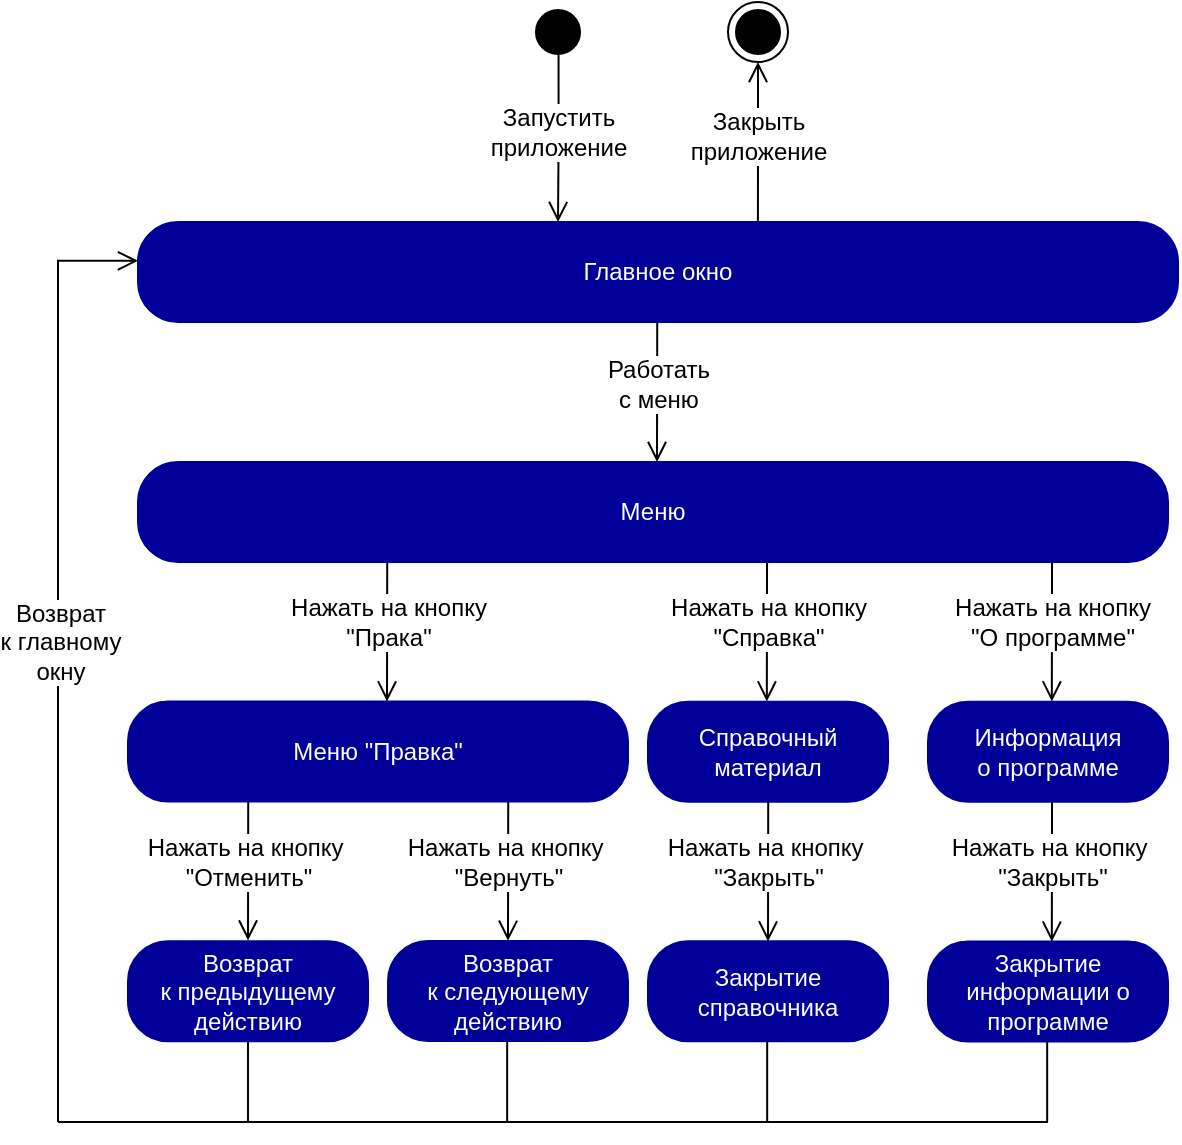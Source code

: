 <mxfile version="17.2.1" type="device"><diagram id="etlDYVYETBeBH645nl2H" name="Page-1"><mxGraphModel dx="-1512" dy="660" grid="1" gridSize="10" guides="1" tooltips="1" connect="1" arrows="1" fold="1" page="1" pageScale="1" pageWidth="850" pageHeight="1100" math="0" shadow="0"><root><mxCell id="0"/><mxCell id="1" parent="0"/><mxCell id="psjXjGhAPFQ-x1jHjVS4-109" value="Меню &quot;Правка&quot;" style="rounded=1;whiteSpace=wrap;html=1;arcSize=40;fontColor=#FFFFFF;fillColor=#000099;strokeColor=#000099;" parent="1" vertex="1"><mxGeometry x="2730" y="699.7" width="250" height="50" as="geometry"/></mxCell><mxCell id="psjXjGhAPFQ-x1jHjVS4-110" value="" style="edgeStyle=orthogonalEdgeStyle;html=1;verticalAlign=bottom;endArrow=open;endSize=8;strokeColor=#000000;rounded=0;fontSize=10;exitX=0.097;exitY=1.006;exitDx=0;exitDy=0;exitPerimeter=0;entryX=0.154;entryY=0;entryDx=0;entryDy=0;entryPerimeter=0;" parent="1" edge="1"><mxGeometry relative="1" as="geometry"><mxPoint x="2859.503" y="699.7" as="targetPoint"/><mxPoint x="2859.61" y="630" as="sourcePoint"/><Array as="points"><mxPoint x="2859.44" y="639.7"/></Array></mxGeometry></mxCell><mxCell id="psjXjGhAPFQ-x1jHjVS4-111" value="Нажать на кнопку&lt;br&gt;&quot;Прака&quot;" style="edgeLabel;html=1;align=center;verticalAlign=middle;resizable=0;points=[];fontSize=12;labelBackgroundColor=default;" parent="psjXjGhAPFQ-x1jHjVS4-110" vertex="1" connectable="0"><mxGeometry x="-0.252" y="2" relative="1" as="geometry"><mxPoint x="-2" y="4" as="offset"/></mxGeometry></mxCell><mxCell id="psjXjGhAPFQ-x1jHjVS4-112" value="" style="edgeStyle=orthogonalEdgeStyle;html=1;verticalAlign=bottom;endArrow=open;endSize=8;strokeColor=#000000;rounded=0;fontSize=10;exitX=0.097;exitY=1.006;exitDx=0;exitDy=0;exitPerimeter=0;entryX=0.154;entryY=0;entryDx=0;entryDy=0;entryPerimeter=0;" parent="1" edge="1"><mxGeometry relative="1" as="geometry"><mxPoint x="2790.003" y="819.22" as="targetPoint"/><mxPoint x="2790.11" y="749.52" as="sourcePoint"/><Array as="points"><mxPoint x="2789.94" y="759.22"/></Array></mxGeometry></mxCell><mxCell id="psjXjGhAPFQ-x1jHjVS4-113" value="Нажать на кнопку&amp;nbsp;&lt;br&gt;&quot;Отменить&quot;" style="edgeLabel;html=1;align=center;verticalAlign=middle;resizable=0;points=[];fontSize=12;labelBackgroundColor=default;" parent="psjXjGhAPFQ-x1jHjVS4-112" vertex="1" connectable="0"><mxGeometry x="-0.252" y="2" relative="1" as="geometry"><mxPoint x="-2" y="4" as="offset"/></mxGeometry></mxCell><mxCell id="psjXjGhAPFQ-x1jHjVS4-114" value="" style="edgeStyle=orthogonalEdgeStyle;html=1;verticalAlign=bottom;endArrow=open;endSize=8;strokeColor=#000000;rounded=0;fontSize=10;exitX=0.097;exitY=1.006;exitDx=0;exitDy=0;exitPerimeter=0;entryX=0.154;entryY=0;entryDx=0;entryDy=0;entryPerimeter=0;" parent="1" edge="1"><mxGeometry relative="1" as="geometry"><mxPoint x="2920.003" y="819.4" as="targetPoint"/><mxPoint x="2920.11" y="749.7" as="sourcePoint"/><Array as="points"><mxPoint x="2919.94" y="759.4"/></Array></mxGeometry></mxCell><mxCell id="psjXjGhAPFQ-x1jHjVS4-115" value="Нажать на кнопку&amp;nbsp;&lt;br&gt;&quot;Вернуть&quot;" style="edgeLabel;html=1;align=center;verticalAlign=middle;resizable=0;points=[];fontSize=12;labelBackgroundColor=default;" parent="psjXjGhAPFQ-x1jHjVS4-114" vertex="1" connectable="0"><mxGeometry x="-0.252" y="2" relative="1" as="geometry"><mxPoint x="-2" y="4" as="offset"/></mxGeometry></mxCell><mxCell id="psjXjGhAPFQ-x1jHjVS4-116" value="Возврат &lt;br&gt;к предыдущему&lt;br&gt;действию" style="rounded=1;whiteSpace=wrap;html=1;arcSize=40;fontColor=#FFFFFF;fillColor=#000099;strokeColor=#000099;" parent="1" vertex="1"><mxGeometry x="2730" y="819.61" width="120" height="50" as="geometry"/></mxCell><mxCell id="psjXjGhAPFQ-x1jHjVS4-117" value="Возврат &lt;br&gt;к следующему&lt;br&gt;действию" style="rounded=1;whiteSpace=wrap;html=1;arcSize=40;fontColor=#FFFFFF;fillColor=#000099;strokeColor=#000099;" parent="1" vertex="1"><mxGeometry x="2860" y="819.52" width="120" height="50" as="geometry"/></mxCell><mxCell id="psjXjGhAPFQ-x1jHjVS4-125" value="" style="edgeStyle=orthogonalEdgeStyle;html=1;verticalAlign=bottom;endArrow=open;endSize=8;strokeColor=#000000;rounded=0;fontSize=10;exitX=0.097;exitY=1.006;exitDx=0;exitDy=0;exitPerimeter=0;entryX=0.154;entryY=0;entryDx=0;entryDy=0;entryPerimeter=0;" parent="1" edge="1"><mxGeometry relative="1" as="geometry"><mxPoint x="3049.413" y="699.7" as="targetPoint"/><mxPoint x="3049.52" y="630.0" as="sourcePoint"/><Array as="points"><mxPoint x="3049.35" y="639.7"/></Array></mxGeometry></mxCell><mxCell id="psjXjGhAPFQ-x1jHjVS4-126" value="Нажать на кнопку&lt;br&gt;&quot;Справка&quot;" style="edgeLabel;html=1;align=center;verticalAlign=middle;resizable=0;points=[];fontSize=12;labelBackgroundColor=default;" parent="psjXjGhAPFQ-x1jHjVS4-125" vertex="1" connectable="0"><mxGeometry x="-0.252" y="2" relative="1" as="geometry"><mxPoint x="-2" y="4" as="offset"/></mxGeometry></mxCell><mxCell id="psjXjGhAPFQ-x1jHjVS4-129" value="Справочный &lt;br&gt;материал" style="rounded=1;whiteSpace=wrap;html=1;arcSize=40;fontColor=#FFFFFF;fillColor=#000099;strokeColor=#000099;" parent="1" vertex="1"><mxGeometry x="2990" y="699.82" width="120" height="50" as="geometry"/></mxCell><mxCell id="psjXjGhAPFQ-x1jHjVS4-130" value="" style="edgeStyle=orthogonalEdgeStyle;html=1;verticalAlign=bottom;endArrow=open;endSize=8;strokeColor=#000000;rounded=0;fontSize=10;exitX=0.097;exitY=1.006;exitDx=0;exitDy=0;exitPerimeter=0;entryX=0.154;entryY=0;entryDx=0;entryDy=0;entryPerimeter=0;" parent="1" edge="1"><mxGeometry relative="1" as="geometry"><mxPoint x="3050.003" y="819.7" as="targetPoint"/><mxPoint x="3050.11" y="750.0" as="sourcePoint"/><Array as="points"><mxPoint x="3049.94" y="759.7"/></Array></mxGeometry></mxCell><mxCell id="psjXjGhAPFQ-x1jHjVS4-131" value="Нажать на кнопку&amp;nbsp;&lt;br&gt;&quot;Закрыть&quot;" style="edgeLabel;html=1;align=center;verticalAlign=middle;resizable=0;points=[];fontSize=12;labelBackgroundColor=default;" parent="psjXjGhAPFQ-x1jHjVS4-130" vertex="1" connectable="0"><mxGeometry x="-0.252" y="2" relative="1" as="geometry"><mxPoint x="-2" y="4" as="offset"/></mxGeometry></mxCell><mxCell id="psjXjGhAPFQ-x1jHjVS4-132" value="Закрытие справочника" style="rounded=1;whiteSpace=wrap;html=1;arcSize=40;fontColor=#FFFFFF;fillColor=#000099;strokeColor=#000099;" parent="1" vertex="1"><mxGeometry x="2990" y="819.61" width="120" height="50" as="geometry"/></mxCell><mxCell id="psjXjGhAPFQ-x1jHjVS4-135" value="" style="edgeStyle=orthogonalEdgeStyle;html=1;verticalAlign=bottom;endArrow=open;endSize=8;strokeColor=#000000;rounded=0;fontSize=10;exitX=0.097;exitY=1.006;exitDx=0;exitDy=0;exitPerimeter=0;entryX=0.154;entryY=0;entryDx=0;entryDy=0;entryPerimeter=0;" parent="1" edge="1"><mxGeometry relative="1" as="geometry"><mxPoint x="3191.913" y="699.7" as="targetPoint"/><mxPoint x="3192.02" y="630.0" as="sourcePoint"/><Array as="points"><mxPoint x="3191.85" y="639.7"/></Array></mxGeometry></mxCell><mxCell id="psjXjGhAPFQ-x1jHjVS4-136" value="Нажать на кнопку&lt;br&gt;&quot;О программе&quot;" style="edgeLabel;html=1;align=center;verticalAlign=middle;resizable=0;points=[];fontSize=12;labelBackgroundColor=default;" parent="psjXjGhAPFQ-x1jHjVS4-135" vertex="1" connectable="0"><mxGeometry x="-0.252" y="2" relative="1" as="geometry"><mxPoint x="-2" y="4" as="offset"/></mxGeometry></mxCell><mxCell id="psjXjGhAPFQ-x1jHjVS4-137" value="Информация &lt;br&gt;о программе" style="rounded=1;whiteSpace=wrap;html=1;arcSize=40;fontColor=#FFFFFF;fillColor=#000099;strokeColor=#000099;" parent="1" vertex="1"><mxGeometry x="3130" y="699.82" width="120" height="50" as="geometry"/></mxCell><mxCell id="psjXjGhAPFQ-x1jHjVS4-138" value="" style="edgeStyle=orthogonalEdgeStyle;html=1;verticalAlign=bottom;endArrow=open;endSize=8;strokeColor=#000000;rounded=0;fontSize=10;exitX=0.097;exitY=1.006;exitDx=0;exitDy=0;exitPerimeter=0;entryX=0.154;entryY=0;entryDx=0;entryDy=0;entryPerimeter=0;" parent="1" edge="1"><mxGeometry relative="1" as="geometry"><mxPoint x="3191.913" y="819.82" as="targetPoint"/><mxPoint x="3192.02" y="750.12" as="sourcePoint"/><Array as="points"><mxPoint x="3191.85" y="759.82"/></Array></mxGeometry></mxCell><mxCell id="psjXjGhAPFQ-x1jHjVS4-139" value="Нажать на кнопку&amp;nbsp;&lt;br&gt;&quot;Закрыть&quot;" style="edgeLabel;html=1;align=center;verticalAlign=middle;resizable=0;points=[];fontSize=12;labelBackgroundColor=default;" parent="psjXjGhAPFQ-x1jHjVS4-138" vertex="1" connectable="0"><mxGeometry x="-0.252" y="2" relative="1" as="geometry"><mxPoint x="-2" y="4" as="offset"/></mxGeometry></mxCell><mxCell id="psjXjGhAPFQ-x1jHjVS4-140" value="Закрытие информации о программе" style="rounded=1;whiteSpace=wrap;html=1;arcSize=40;fontColor=#FFFFFF;fillColor=#000099;strokeColor=#000099;" parent="1" vertex="1"><mxGeometry x="3130" y="819.73" width="120" height="50" as="geometry"/></mxCell><mxCell id="-GEyt0fameAs3THqMVIB-1" value="&lt;span&gt;Главное окно&lt;/span&gt;" style="rounded=1;whiteSpace=wrap;html=1;arcSize=40;fontColor=#FFFFFF;fillColor=#000099;strokeColor=#000099;" parent="1" vertex="1"><mxGeometry x="2735" y="460" width="520" height="50" as="geometry"/></mxCell><mxCell id="l2hgIxDCqRnEw6dvZzFc-1" value="" style="ellipse;html=1;shape=startState;fillColor=#000000;strokeColor=#000000;fontColor=#000099;" parent="1" vertex="1"><mxGeometry x="2930" y="350" width="30" height="30" as="geometry"/></mxCell><mxCell id="l2hgIxDCqRnEw6dvZzFc-2" value="&lt;font style=&quot;font-size: 12px&quot;&gt;Запустить &lt;br&gt;приложение&lt;/font&gt;" style="edgeStyle=orthogonalEdgeStyle;html=1;verticalAlign=bottom;endArrow=open;endSize=8;strokeColor=#030000;rounded=0;exitX=0.509;exitY=0.876;exitDx=0;exitDy=0;exitPerimeter=0;spacingBottom=-14;fontSize=11;" parent="1" source="l2hgIxDCqRnEw6dvZzFc-1" edge="1"><mxGeometry relative="1" as="geometry"><mxPoint x="2945" y="460" as="targetPoint"/><mxPoint x="2915" y="420" as="sourcePoint"/></mxGeometry></mxCell><mxCell id="l2hgIxDCqRnEw6dvZzFc-3" value="&lt;font style=&quot;font-size: 12px&quot;&gt;Закрыть&lt;br&gt;приложение&lt;/font&gt;" style="edgeStyle=orthogonalEdgeStyle;html=1;verticalAlign=bottom;endArrow=open;endSize=8;strokeColor=#030000;rounded=0;spacingBottom=-14;fontSize=11;entryX=0.5;entryY=1;entryDx=0;entryDy=0;exitX=0.781;exitY=0;exitDx=0;exitDy=0;exitPerimeter=0;" parent="1" target="l2hgIxDCqRnEw6dvZzFc-4" edge="1"><mxGeometry relative="1" as="geometry"><mxPoint x="3140" y="430" as="targetPoint"/><mxPoint x="3044.96" y="460" as="sourcePoint"/><Array as="points"><mxPoint x="3045" y="420"/><mxPoint x="3045" y="420"/></Array></mxGeometry></mxCell><mxCell id="l2hgIxDCqRnEw6dvZzFc-4" value="" style="ellipse;html=1;shape=endState;fillColor=#000000;strokeColor=#030000;" parent="1" vertex="1"><mxGeometry x="3030" y="350" width="30" height="30" as="geometry"/></mxCell><mxCell id="l2hgIxDCqRnEw6dvZzFc-5" value="" style="endArrow=none;html=1;rounded=0;" parent="1" edge="1"><mxGeometry width="50" height="50" relative="1" as="geometry"><mxPoint x="2695" y="910" as="sourcePoint"/><mxPoint x="3190" y="910" as="targetPoint"/></mxGeometry></mxCell><mxCell id="l2hgIxDCqRnEw6dvZzFc-6" value="" style="edgeStyle=orthogonalEdgeStyle;html=1;verticalAlign=bottom;endArrow=open;endSize=8;strokeColor=#000000;rounded=0;fontSize=10;entryX=0;entryY=0.388;entryDx=0;entryDy=0;entryPerimeter=0;" parent="1" target="-GEyt0fameAs3THqMVIB-1" edge="1"><mxGeometry relative="1" as="geometry"><mxPoint x="2545" y="480" as="targetPoint"/><mxPoint x="2695" y="910" as="sourcePoint"/><Array as="points"><mxPoint x="2695" y="790"/><mxPoint x="2695" y="479"/></Array></mxGeometry></mxCell><mxCell id="KR1SqViR_HAk23dxBAXe-1" value="&lt;font style=&quot;font-size: 12px&quot;&gt;Возврат&lt;br&gt;к главному&lt;br&gt;окну&lt;br&gt;&lt;/font&gt;" style="edgeLabel;html=1;align=center;verticalAlign=middle;resizable=0;points=[];" parent="l2hgIxDCqRnEw6dvZzFc-6" vertex="1" connectable="0"><mxGeometry x="-0.171" y="-1" relative="1" as="geometry"><mxPoint y="-45" as="offset"/></mxGeometry></mxCell><mxCell id="KR1SqViR_HAk23dxBAXe-2" value="" style="endArrow=none;html=1;rounded=0;entryX=0.5;entryY=1;entryDx=0;entryDy=0;" parent="1" target="psjXjGhAPFQ-x1jHjVS4-116" edge="1"><mxGeometry width="50" height="50" relative="1" as="geometry"><mxPoint x="2790" y="910" as="sourcePoint"/><mxPoint x="2940" y="860" as="targetPoint"/></mxGeometry></mxCell><mxCell id="KR1SqViR_HAk23dxBAXe-3" value="" style="endArrow=none;html=1;rounded=0;entryX=0.5;entryY=1;entryDx=0;entryDy=0;" parent="1" edge="1"><mxGeometry width="50" height="50" relative="1" as="geometry"><mxPoint x="2919.58" y="910" as="sourcePoint"/><mxPoint x="2919.58" y="869.61" as="targetPoint"/></mxGeometry></mxCell><mxCell id="KR1SqViR_HAk23dxBAXe-4" value="" style="endArrow=none;html=1;rounded=0;entryX=0.5;entryY=1;entryDx=0;entryDy=0;" parent="1" edge="1"><mxGeometry width="50" height="50" relative="1" as="geometry"><mxPoint x="3049.58" y="910" as="sourcePoint"/><mxPoint x="3049.58" y="869.61" as="targetPoint"/></mxGeometry></mxCell><mxCell id="KR1SqViR_HAk23dxBAXe-5" value="" style="endArrow=none;html=1;rounded=0;entryX=0.5;entryY=1;entryDx=0;entryDy=0;" parent="1" edge="1"><mxGeometry width="50" height="50" relative="1" as="geometry"><mxPoint x="3189.58" y="909.91" as="sourcePoint"/><mxPoint x="3189.58" y="869.52" as="targetPoint"/></mxGeometry></mxCell><mxCell id="De4B1XZ41L-Urov2AKeQ-2" value="&lt;span&gt;Меню&lt;/span&gt;" style="rounded=1;whiteSpace=wrap;html=1;arcSize=40;fontColor=#FFFFFF;fillColor=#000099;strokeColor=#000099;" parent="1" vertex="1"><mxGeometry x="2735" y="580" width="515" height="50" as="geometry"/></mxCell><mxCell id="De4B1XZ41L-Urov2AKeQ-3" value="" style="edgeStyle=orthogonalEdgeStyle;html=1;verticalAlign=bottom;endArrow=open;endSize=8;strokeColor=#000000;rounded=0;fontSize=10;exitX=0.097;exitY=1.006;exitDx=0;exitDy=0;exitPerimeter=0;entryX=0.154;entryY=0;entryDx=0;entryDy=0;entryPerimeter=0;" parent="1" edge="1"><mxGeometry relative="1" as="geometry"><mxPoint x="2994.503" y="580.0" as="targetPoint"/><mxPoint x="2994.61" y="510.3" as="sourcePoint"/><Array as="points"><mxPoint x="2994.44" y="520"/></Array></mxGeometry></mxCell><mxCell id="De4B1XZ41L-Urov2AKeQ-4" value="Работать&lt;br&gt;с меню" style="edgeLabel;html=1;align=center;verticalAlign=middle;resizable=0;points=[];fontSize=12;labelBackgroundColor=default;" parent="De4B1XZ41L-Urov2AKeQ-3" vertex="1" connectable="0"><mxGeometry x="-0.252" y="2" relative="1" as="geometry"><mxPoint x="-2" y="4" as="offset"/></mxGeometry></mxCell></root></mxGraphModel></diagram></mxfile>